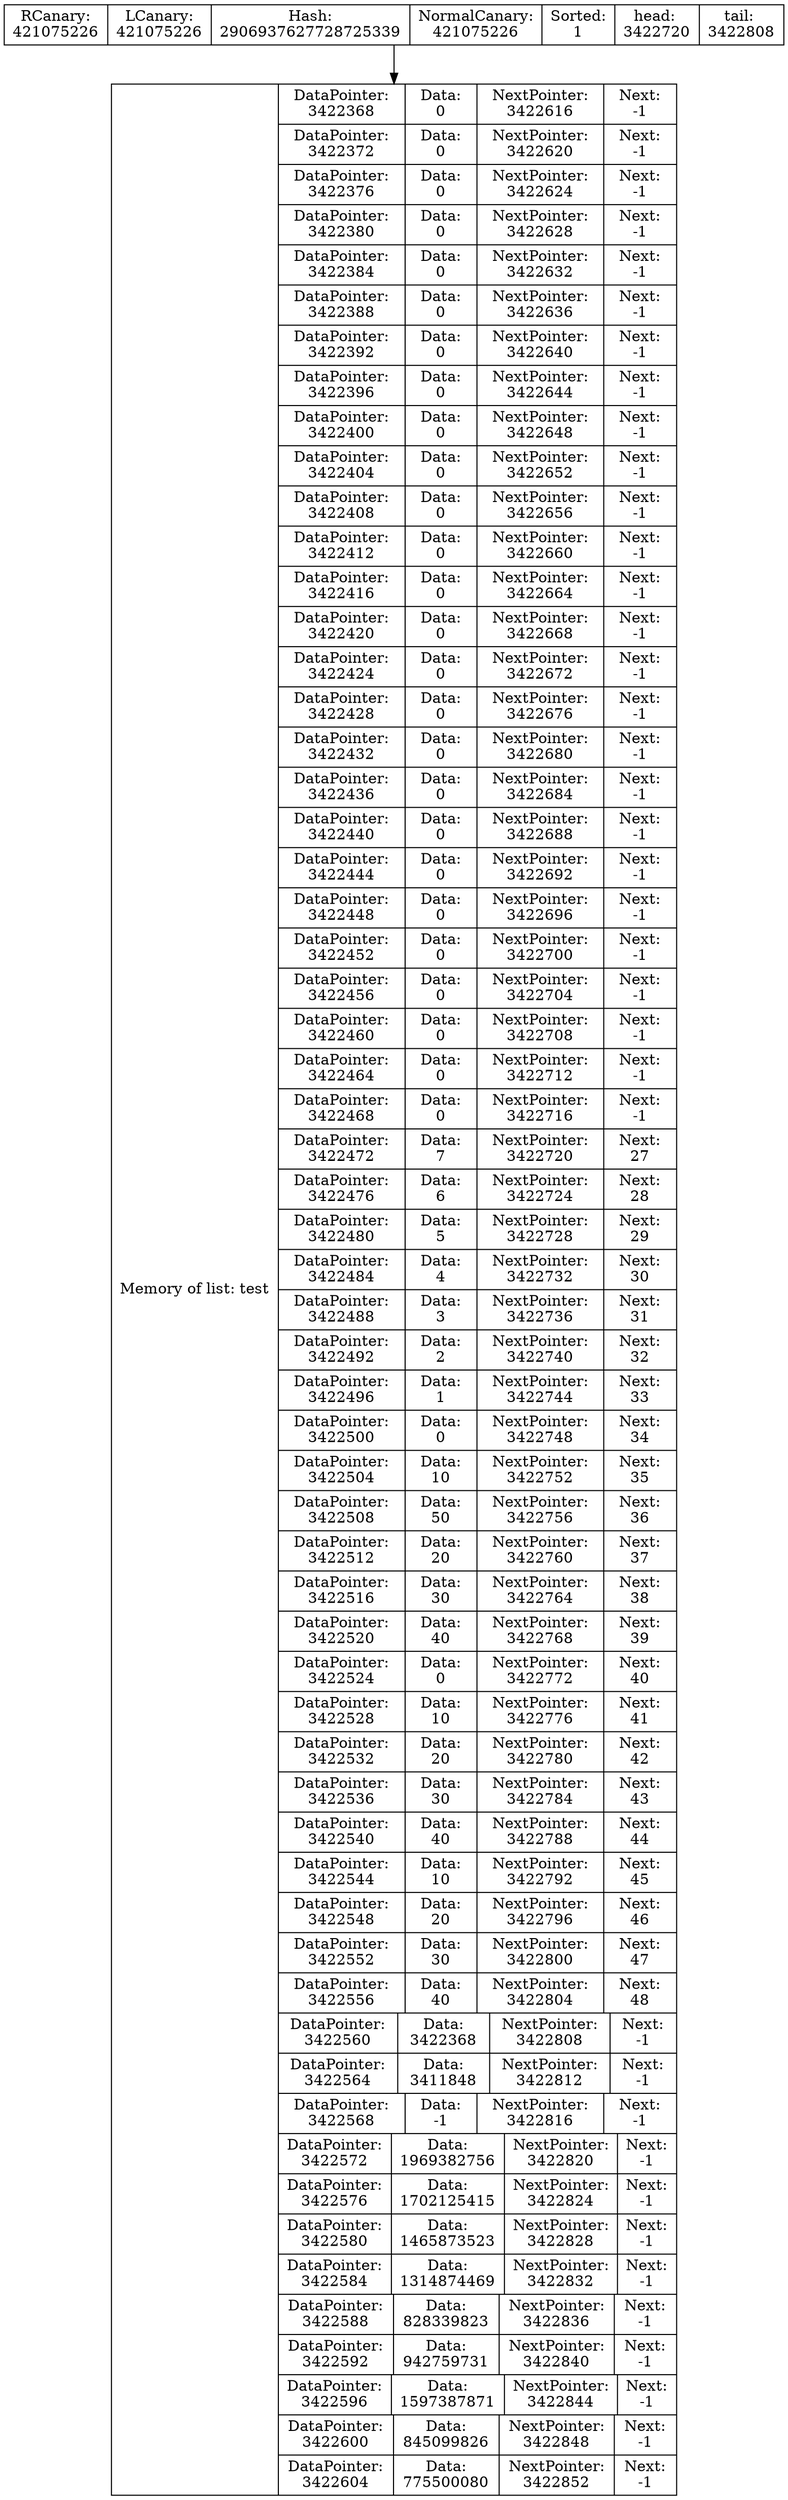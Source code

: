 digraph G{
data [shape=record,label="{Memory of list: test} | {{DataPointer:\n3422368 | Data:\n0 | NextPointer:\n3422616 | Next:\n-1}
| {DataPointer:\n3422372 | Data:\n0 | NextPointer:\n3422620 | Next:\n-1}
| {DataPointer:\n3422376 | Data:\n0 | NextPointer:\n3422624 | Next:\n-1}
| {DataPointer:\n3422380 | Data:\n0 | NextPointer:\n3422628 | Next:\n-1}
| {DataPointer:\n3422384 | Data:\n0 | NextPointer:\n3422632 | Next:\n-1}
| {DataPointer:\n3422388 | Data:\n0 | NextPointer:\n3422636 | Next:\n-1}
| {DataPointer:\n3422392 | Data:\n0 | NextPointer:\n3422640 | Next:\n-1}
| {DataPointer:\n3422396 | Data:\n0 | NextPointer:\n3422644 | Next:\n-1}
| {DataPointer:\n3422400 | Data:\n0 | NextPointer:\n3422648 | Next:\n-1}
| {DataPointer:\n3422404 | Data:\n0 | NextPointer:\n3422652 | Next:\n-1}
| {DataPointer:\n3422408 | Data:\n0 | NextPointer:\n3422656 | Next:\n-1}
| {DataPointer:\n3422412 | Data:\n0 | NextPointer:\n3422660 | Next:\n-1}
| {DataPointer:\n3422416 | Data:\n0 | NextPointer:\n3422664 | Next:\n-1}
| {DataPointer:\n3422420 | Data:\n0 | NextPointer:\n3422668 | Next:\n-1}
| {DataPointer:\n3422424 | Data:\n0 | NextPointer:\n3422672 | Next:\n-1}
| {DataPointer:\n3422428 | Data:\n0 | NextPointer:\n3422676 | Next:\n-1}
| {DataPointer:\n3422432 | Data:\n0 | NextPointer:\n3422680 | Next:\n-1}
| {DataPointer:\n3422436 | Data:\n0 | NextPointer:\n3422684 | Next:\n-1}
| {DataPointer:\n3422440 | Data:\n0 | NextPointer:\n3422688 | Next:\n-1}
| {DataPointer:\n3422444 | Data:\n0 | NextPointer:\n3422692 | Next:\n-1}
| {DataPointer:\n3422448 | Data:\n0 | NextPointer:\n3422696 | Next:\n-1}
| {DataPointer:\n3422452 | Data:\n0 | NextPointer:\n3422700 | Next:\n-1}
| {DataPointer:\n3422456 | Data:\n0 | NextPointer:\n3422704 | Next:\n-1}
| {DataPointer:\n3422460 | Data:\n0 | NextPointer:\n3422708 | Next:\n-1}
| {DataPointer:\n3422464 | Data:\n0 | NextPointer:\n3422712 | Next:\n-1}
| {DataPointer:\n3422468 | Data:\n0 | NextPointer:\n3422716 | Next:\n-1}
| {DataPointer:\n3422472 | Data:\n7 | NextPointer:\n3422720 | Next:\n27}
| {DataPointer:\n3422476 | Data:\n6 | NextPointer:\n3422724 | Next:\n28}
| {DataPointer:\n3422480 | Data:\n5 | NextPointer:\n3422728 | Next:\n29}
| {DataPointer:\n3422484 | Data:\n4 | NextPointer:\n3422732 | Next:\n30}
| {DataPointer:\n3422488 | Data:\n3 | NextPointer:\n3422736 | Next:\n31}
| {DataPointer:\n3422492 | Data:\n2 | NextPointer:\n3422740 | Next:\n32}
| {DataPointer:\n3422496 | Data:\n1 | NextPointer:\n3422744 | Next:\n33}
| {DataPointer:\n3422500 | Data:\n0 | NextPointer:\n3422748 | Next:\n34}
| {DataPointer:\n3422504 | Data:\n10 | NextPointer:\n3422752 | Next:\n35}
| {DataPointer:\n3422508 | Data:\n50 | NextPointer:\n3422756 | Next:\n36}
| {DataPointer:\n3422512 | Data:\n20 | NextPointer:\n3422760 | Next:\n37}
| {DataPointer:\n3422516 | Data:\n30 | NextPointer:\n3422764 | Next:\n38}
| {DataPointer:\n3422520 | Data:\n40 | NextPointer:\n3422768 | Next:\n39}
| {DataPointer:\n3422524 | Data:\n0 | NextPointer:\n3422772 | Next:\n40}
| {DataPointer:\n3422528 | Data:\n10 | NextPointer:\n3422776 | Next:\n41}
| {DataPointer:\n3422532 | Data:\n20 | NextPointer:\n3422780 | Next:\n42}
| {DataPointer:\n3422536 | Data:\n30 | NextPointer:\n3422784 | Next:\n43}
| {DataPointer:\n3422540 | Data:\n40 | NextPointer:\n3422788 | Next:\n44}
| {DataPointer:\n3422544 | Data:\n10 | NextPointer:\n3422792 | Next:\n45}
| {DataPointer:\n3422548 | Data:\n20 | NextPointer:\n3422796 | Next:\n46}
| {DataPointer:\n3422552 | Data:\n30 | NextPointer:\n3422800 | Next:\n47}
| {DataPointer:\n3422556 | Data:\n40 | NextPointer:\n3422804 | Next:\n48}
| {DataPointer:\n3422560 | Data:\n3422368 | NextPointer:\n3422808 | Next:\n-1}
| {DataPointer:\n3422564 | Data:\n3411848 | NextPointer:\n3422812 | Next:\n-1}
| {DataPointer:\n3422568 | Data:\n-1 | NextPointer:\n3422816 | Next:\n-1}
| {DataPointer:\n3422572 | Data:\n1969382756 | NextPointer:\n3422820 | Next:\n-1}
| {DataPointer:\n3422576 | Data:\n1702125415 | NextPointer:\n3422824 | Next:\n-1}
| {DataPointer:\n3422580 | Data:\n1465873523 | NextPointer:\n3422828 | Next:\n-1}
| {DataPointer:\n3422584 | Data:\n1314874469 | NextPointer:\n3422832 | Next:\n-1}
| {DataPointer:\n3422588 | Data:\n828339823 | NextPointer:\n3422836 | Next:\n-1}
| {DataPointer:\n3422592 | Data:\n942759731 | NextPointer:\n3422840 | Next:\n-1}
| {DataPointer:\n3422596 | Data:\n1597387871 | NextPointer:\n3422844 | Next:\n-1}
| {DataPointer:\n3422600 | Data:\n845099826 | NextPointer:\n3422848 | Next:\n-1}
| {DataPointer:\n3422604 | Data:\n775500080 | NextPointer:\n3422852 | Next:\n-1}
}"];
Shild [shape=record,label=" RCanary:\n421075226 | LCanary:\n421075226 | Hash:\n2906937627728725339 | NormalCanary:\n421075226 | Sorted:\n1 | head: \n3422720 | tail: \n3422808 "];
Shild->data
}
